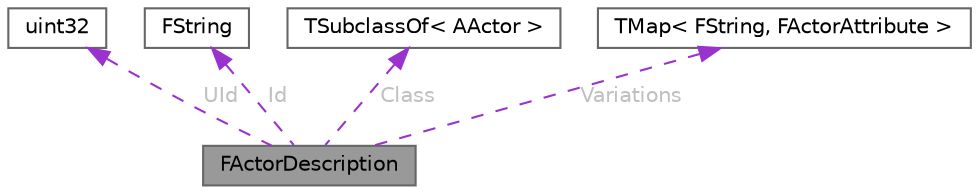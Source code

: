 digraph "FActorDescription"
{
 // INTERACTIVE_SVG=YES
 // LATEX_PDF_SIZE
  bgcolor="transparent";
  edge [fontname=Helvetica,fontsize=10,labelfontname=Helvetica,labelfontsize=10];
  node [fontname=Helvetica,fontsize=10,shape=box,height=0.2,width=0.4];
  Node1 [id="Node000001",label="FActorDescription",height=0.2,width=0.4,color="gray40", fillcolor="grey60", style="filled", fontcolor="black",tooltip="A description of a Carla Actor with all its variation."];
  Node2 -> Node1 [id="edge1_Node000001_Node000002",dir="back",color="darkorchid3",style="dashed",tooltip=" ",label=" UId",fontcolor="grey" ];
  Node2 [id="Node000002",label="uint32",height=0.2,width=0.4,color="gray40", fillcolor="white", style="filled",tooltip=" "];
  Node3 -> Node1 [id="edge2_Node000001_Node000003",dir="back",color="darkorchid3",style="dashed",tooltip=" ",label=" Id",fontcolor="grey" ];
  Node3 [id="Node000003",label="FString",height=0.2,width=0.4,color="gray40", fillcolor="white", style="filled",tooltip=" "];
  Node4 -> Node1 [id="edge3_Node000001_Node000004",dir="back",color="darkorchid3",style="dashed",tooltip=" ",label=" Class",fontcolor="grey" ];
  Node4 [id="Node000004",label="TSubclassOf\< AActor \>",height=0.2,width=0.4,color="gray40", fillcolor="white", style="filled",tooltip=" "];
  Node5 -> Node1 [id="edge4_Node000001_Node000005",dir="back",color="darkorchid3",style="dashed",tooltip=" ",label=" Variations",fontcolor="grey" ];
  Node5 [id="Node000005",label="TMap\< FString, FActorAttribute \>",height=0.2,width=0.4,color="gray40", fillcolor="white", style="filled",tooltip=" "];
}
